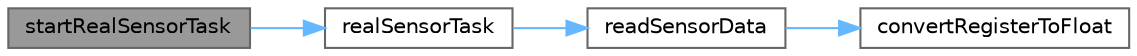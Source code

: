 digraph "startRealSensorTask"
{
 // LATEX_PDF_SIZE
  bgcolor="transparent";
  edge [fontname=Helvetica,fontsize=10,labelfontname=Helvetica,labelfontsize=10];
  node [fontname=Helvetica,fontsize=10,shape=box,height=0.2,width=0.4];
  rankdir="LR";
  Node1 [id="Node000001",label="startRealSensorTask",height=0.2,width=0.4,color="gray40", fillcolor="grey60", style="filled", fontcolor="black",tooltip=" "];
  Node1 -> Node2 [id="edge1_Node000001_Node000002",color="steelblue1",style="solid",tooltip=" "];
  Node2 [id="Node000002",label="realSensorTask",height=0.2,width=0.4,color="grey40", fillcolor="white", style="filled",URL="$modbus__sensor_8cpp.html#a54a04fceff1a6b7eef35a680491e19b4",tooltip=" "];
  Node2 -> Node3 [id="edge2_Node000002_Node000003",color="steelblue1",style="solid",tooltip=" "];
  Node3 [id="Node000003",label="readSensorData",height=0.2,width=0.4,color="grey40", fillcolor="white", style="filled",URL="$modbus__sensor_8cpp.html#a90317d8e6573d5ce69fcb7e55adf236e",tooltip=" "];
  Node3 -> Node4 [id="edge3_Node000003_Node000004",color="steelblue1",style="solid",tooltip=" "];
  Node4 [id="Node000004",label="convertRegisterToFloat",height=0.2,width=0.4,color="grey40", fillcolor="white", style="filled",URL="$modbus__sensor_8cpp.html#aca7d239567ef1281e0fd378082fd48ac",tooltip=" "];
}
